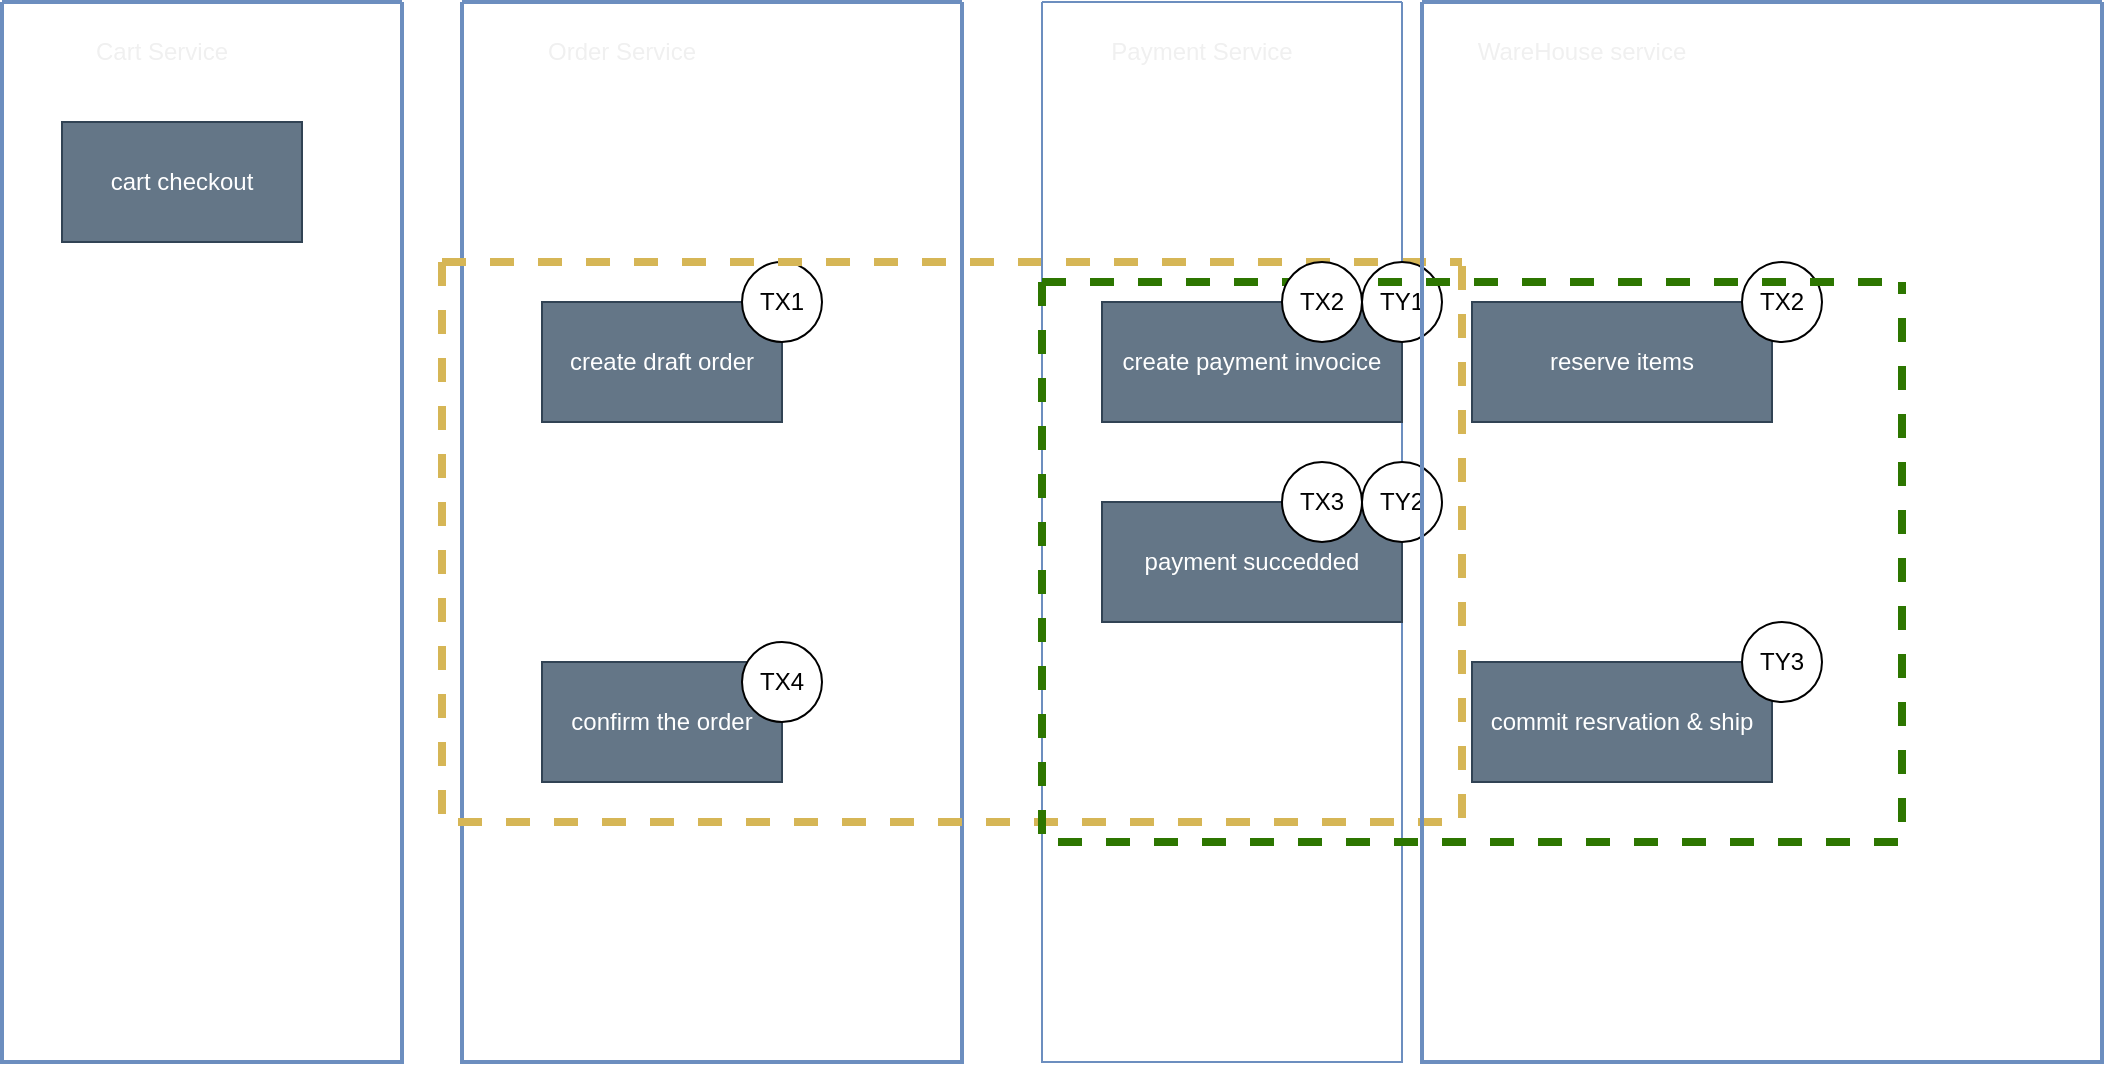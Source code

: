 <mxfile>
    <diagram id="qlzSRDtYVhIH7st1TKYE" name="Page-1">
        <mxGraphModel dx="893" dy="809" grid="1" gridSize="10" guides="1" tooltips="1" connect="1" arrows="1" fold="1" page="1" pageScale="1" pageWidth="600" pageHeight="1600" math="0" shadow="0">
            <root>
                <mxCell id="0"/>
                <mxCell id="1" parent="0"/>
                <mxCell id="2" value="" style="swimlane;startSize=0;strokeWidth=2;fillColor=#dae8fc;strokeColor=#6c8ebf;" vertex="1" parent="1">
                    <mxGeometry x="70" y="40" width="200" height="530" as="geometry"/>
                </mxCell>
                <mxCell id="5" value="Cart Service" style="text;html=1;align=center;verticalAlign=middle;whiteSpace=wrap;rounded=0;fontColor=#F0F0F0;" vertex="1" parent="2">
                    <mxGeometry x="10" y="10" width="140" height="30" as="geometry"/>
                </mxCell>
                <mxCell id="11" value="cart checkout" style="rounded=0;whiteSpace=wrap;html=1;fillColor=#647687;strokeColor=#314354;fontColor=#ffffff;" vertex="1" parent="2">
                    <mxGeometry x="30" y="60" width="120" height="60" as="geometry"/>
                </mxCell>
                <mxCell id="3" value="" style="swimlane;startSize=0;strokeWidth=2;fillColor=#dae8fc;strokeColor=#6c8ebf;" vertex="1" parent="1">
                    <mxGeometry x="300" y="40" width="250" height="530" as="geometry"/>
                </mxCell>
                <mxCell id="6" value="Order Service&lt;span style=&quot;font-family: monospace; font-size: 0px;&quot;&gt;%3CmxGraphModel%3E%3Croot%3E%3CmxCell%20id%3D%220%22%2F%3E%3CmxCell%20id%3D%221%22%20parent%3D%220%22%2F%3E%3CmxCell%20id%3D%222%22%20value%3D%22Cart%20Service%22%20style%3D%22text%3Bhtml%3D1%3BstrokeColor%3Dnone%3BfillColor%3Dnone%3Balign%3Dcenter%3BverticalAlign%3Dmiddle%3BwhiteSpace%3Dwrap%3Brounded%3D0%3B%22%20vertex%3D%221%22%20parent%3D%221%22%3E%3CmxGeometry%20x%3D%2280%22%20y%3D%2250%22%20width%3D%22140%22%20height%3D%2230%22%20as%3D%22geometry%22%2F%3E%3C%2FmxCell%3E%3C%2Froot%3E%3C%2FmxGraphModel%3E&lt;/span&gt;" style="text;html=1;align=center;verticalAlign=middle;whiteSpace=wrap;rounded=0;fontColor=#F0F0F0;" vertex="1" parent="3">
                    <mxGeometry x="10" y="10" width="140" height="30" as="geometry"/>
                </mxCell>
                <mxCell id="12" value="create draft order" style="rounded=0;whiteSpace=wrap;html=1;fillColor=#647687;fontColor=#ffffff;strokeColor=#314354;" vertex="1" parent="3">
                    <mxGeometry x="40" y="150" width="120" height="60" as="geometry"/>
                </mxCell>
                <mxCell id="17" value="confirm the order" style="rounded=0;whiteSpace=wrap;html=1;fillColor=#647687;fontColor=#ffffff;strokeColor=#314354;" vertex="1" parent="3">
                    <mxGeometry x="40" y="330" width="120" height="60" as="geometry"/>
                </mxCell>
                <mxCell id="19" value="TX1" style="ellipse;whiteSpace=wrap;html=1;" vertex="1" parent="3">
                    <mxGeometry x="140" y="130" width="40" height="40" as="geometry"/>
                </mxCell>
                <mxCell id="23" value="TX4" style="ellipse;whiteSpace=wrap;html=1;" vertex="1" parent="3">
                    <mxGeometry x="140" y="320" width="40" height="40" as="geometry"/>
                </mxCell>
                <mxCell id="25" value="" style="swimlane;startSize=0;dashed=1;fillColor=#fff2cc;strokeColor=#d6b656;strokeWidth=4;" vertex="1" parent="3">
                    <mxGeometry x="-10" y="130" width="510" height="280" as="geometry"/>
                </mxCell>
                <mxCell id="4" value="" style="swimlane;startSize=0;fillColor=#dae8fc;strokeColor=#6c8ebf;" vertex="1" parent="1">
                    <mxGeometry x="590" y="40" width="180" height="530" as="geometry"/>
                </mxCell>
                <mxCell id="7" value="Payment Service" style="text;html=1;align=center;verticalAlign=middle;whiteSpace=wrap;rounded=0;fontColor=#F0F0F0;" vertex="1" parent="4">
                    <mxGeometry x="10" y="10" width="140" height="30" as="geometry"/>
                </mxCell>
                <mxCell id="13" value="create payment invocice" style="rounded=0;whiteSpace=wrap;html=1;fillColor=#647687;fontColor=#ffffff;strokeColor=#314354;" vertex="1" parent="4">
                    <mxGeometry x="30" y="150" width="150" height="60" as="geometry"/>
                </mxCell>
                <mxCell id="15" value="payment succedded" style="rounded=0;whiteSpace=wrap;html=1;fillColor=#647687;fontColor=#ffffff;strokeColor=#314354;" vertex="1" parent="4">
                    <mxGeometry x="30" y="250" width="150" height="60" as="geometry"/>
                </mxCell>
                <mxCell id="20" value="TY1" style="ellipse;whiteSpace=wrap;html=1;" vertex="1" parent="4">
                    <mxGeometry x="160" y="130" width="40" height="40" as="geometry"/>
                </mxCell>
                <mxCell id="22" value="TY2" style="ellipse;whiteSpace=wrap;html=1;" vertex="1" parent="4">
                    <mxGeometry x="160" y="230" width="40" height="40" as="geometry"/>
                </mxCell>
                <mxCell id="9" value="" style="swimlane;startSize=0;strokeWidth=2;fillColor=#dae8fc;strokeColor=#6c8ebf;" vertex="1" parent="1">
                    <mxGeometry x="780" y="40" width="340" height="530" as="geometry"/>
                </mxCell>
                <mxCell id="10" value="WareHouse service" style="text;html=1;align=center;verticalAlign=middle;whiteSpace=wrap;rounded=0;fontColor=#F0F0F0;" vertex="1" parent="9">
                    <mxGeometry x="10" y="10" width="140" height="30" as="geometry"/>
                </mxCell>
                <mxCell id="14" value="reserve items" style="rounded=0;whiteSpace=wrap;html=1;fillColor=#647687;fontColor=#ffffff;strokeColor=#314354;" vertex="1" parent="9">
                    <mxGeometry x="25" y="150" width="150" height="60" as="geometry"/>
                </mxCell>
                <mxCell id="16" value="commit resrvation &amp;amp; ship" style="rounded=0;whiteSpace=wrap;html=1;fillColor=#647687;fontColor=#ffffff;strokeColor=#314354;" vertex="1" parent="9">
                    <mxGeometry x="25" y="330" width="150" height="60" as="geometry"/>
                </mxCell>
                <mxCell id="21" value="TX2" style="ellipse;whiteSpace=wrap;html=1;" vertex="1" parent="9">
                    <mxGeometry x="160" y="130" width="40" height="40" as="geometry"/>
                </mxCell>
                <mxCell id="24" value="TY3" style="ellipse;whiteSpace=wrap;html=1;" vertex="1" parent="9">
                    <mxGeometry x="160" y="310" width="40" height="40" as="geometry"/>
                </mxCell>
                <mxCell id="26" value="" style="swimlane;startSize=0;dashed=1;fillColor=#60a917;fontColor=#ffffff;strokeColor=#2D7600;strokeWidth=4;" vertex="1" parent="9">
                    <mxGeometry x="-190" y="140" width="430" height="280" as="geometry"/>
                </mxCell>
                <mxCell id="27" value="TX2" style="ellipse;whiteSpace=wrap;html=1;" vertex="1" parent="26">
                    <mxGeometry x="120" y="-10" width="40" height="40" as="geometry"/>
                </mxCell>
                <mxCell id="28" value="TX3" style="ellipse;whiteSpace=wrap;html=1;" vertex="1" parent="26">
                    <mxGeometry x="120" y="90" width="40" height="40" as="geometry"/>
                </mxCell>
            </root>
        </mxGraphModel>
    </diagram>
</mxfile>